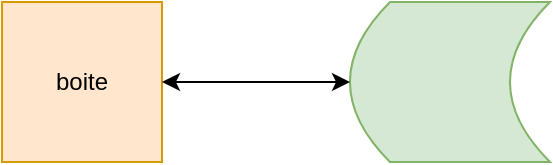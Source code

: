 <mxfile version="13.8.0"><diagram id="-DuTapb9I2Yvj8EyC1BA" name="Page-1"><mxGraphModel dx="648" dy="825" grid="1" gridSize="10" guides="1" tooltips="1" connect="1" arrows="1" fold="1" page="1" pageScale="1" pageWidth="827" pageHeight="1169" math="0" shadow="0"><root><mxCell id="0"/><mxCell id="1" parent="0"/><mxCell id="RoEI0DojiZYAj-vAgGPA-1" value="boite" style="whiteSpace=wrap;html=1;aspect=fixed;fillColor=#ffe6cc;strokeColor=#d79b00;" vertex="1" parent="1"><mxGeometry x="140" y="100" width="80" height="80" as="geometry"/></mxCell><mxCell id="RoEI0DojiZYAj-vAgGPA-2" value="" style="shape=dataStorage;whiteSpace=wrap;html=1;fixedSize=1;fillColor=#d5e8d4;strokeColor=#82b366;" vertex="1" parent="1"><mxGeometry x="314" y="100" width="100" height="80" as="geometry"/></mxCell><mxCell id="RoEI0DojiZYAj-vAgGPA-3" value="" style="endArrow=classic;startArrow=classic;html=1;entryX=0;entryY=0.5;entryDx=0;entryDy=0;" edge="1" parent="1" source="RoEI0DojiZYAj-vAgGPA-1" target="RoEI0DojiZYAj-vAgGPA-2"><mxGeometry width="50" height="50" relative="1" as="geometry"><mxPoint x="310" y="450" as="sourcePoint"/><mxPoint x="360" y="400" as="targetPoint"/></mxGeometry></mxCell></root></mxGraphModel></diagram></mxfile>
